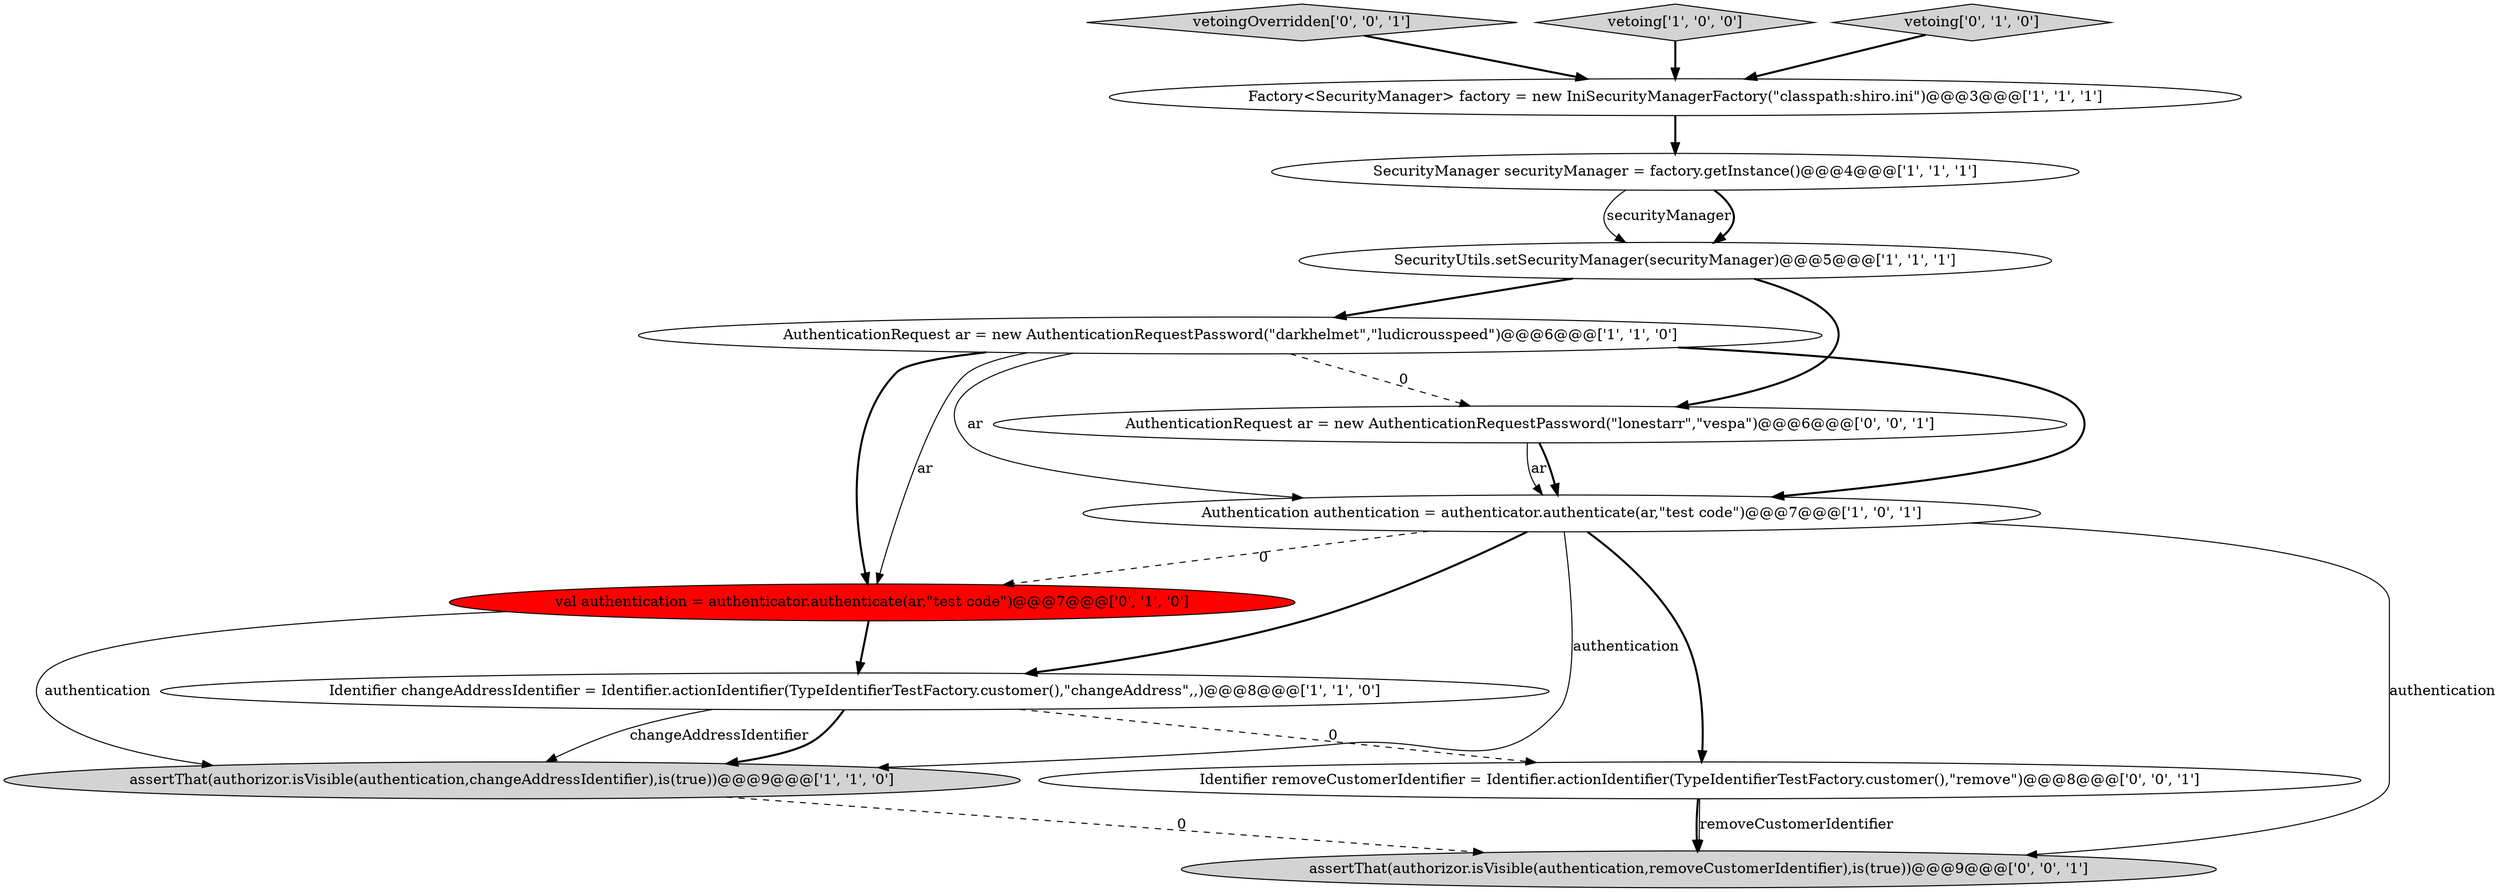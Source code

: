 digraph {
12 [style = filled, label = "vetoingOverridden['0', '0', '1']", fillcolor = lightgray, shape = diamond image = "AAA0AAABBB3BBB"];
13 [style = filled, label = "assertThat(authorizor.isVisible(authentication,removeCustomerIdentifier),is(true))@@@9@@@['0', '0', '1']", fillcolor = lightgray, shape = ellipse image = "AAA0AAABBB3BBB"];
4 [style = filled, label = "assertThat(authorizor.isVisible(authentication,changeAddressIdentifier),is(true))@@@9@@@['1', '1', '0']", fillcolor = lightgray, shape = ellipse image = "AAA0AAABBB1BBB"];
1 [style = filled, label = "Authentication authentication = authenticator.authenticate(ar,\"test code\")@@@7@@@['1', '0', '1']", fillcolor = white, shape = ellipse image = "AAA0AAABBB1BBB"];
0 [style = filled, label = "SecurityManager securityManager = factory.getInstance()@@@4@@@['1', '1', '1']", fillcolor = white, shape = ellipse image = "AAA0AAABBB1BBB"];
3 [style = filled, label = "AuthenticationRequest ar = new AuthenticationRequestPassword(\"darkhelmet\",\"ludicrousspeed\")@@@6@@@['1', '1', '0']", fillcolor = white, shape = ellipse image = "AAA0AAABBB1BBB"];
11 [style = filled, label = "Identifier removeCustomerIdentifier = Identifier.actionIdentifier(TypeIdentifierTestFactory.customer(),\"remove\")@@@8@@@['0', '0', '1']", fillcolor = white, shape = ellipse image = "AAA0AAABBB3BBB"];
5 [style = filled, label = "SecurityUtils.setSecurityManager(securityManager)@@@5@@@['1', '1', '1']", fillcolor = white, shape = ellipse image = "AAA0AAABBB1BBB"];
7 [style = filled, label = "Identifier changeAddressIdentifier = Identifier.actionIdentifier(TypeIdentifierTestFactory.customer(),\"changeAddress\",,)@@@8@@@['1', '1', '0']", fillcolor = white, shape = ellipse image = "AAA0AAABBB1BBB"];
6 [style = filled, label = "Factory<SecurityManager> factory = new IniSecurityManagerFactory(\"classpath:shiro.ini\")@@@3@@@['1', '1', '1']", fillcolor = white, shape = ellipse image = "AAA0AAABBB1BBB"];
8 [style = filled, label = "val authentication = authenticator.authenticate(ar,\"test code\")@@@7@@@['0', '1', '0']", fillcolor = red, shape = ellipse image = "AAA1AAABBB2BBB"];
10 [style = filled, label = "AuthenticationRequest ar = new AuthenticationRequestPassword(\"lonestarr\",\"vespa\")@@@6@@@['0', '0', '1']", fillcolor = white, shape = ellipse image = "AAA0AAABBB3BBB"];
2 [style = filled, label = "vetoing['1', '0', '0']", fillcolor = lightgray, shape = diamond image = "AAA0AAABBB1BBB"];
9 [style = filled, label = "vetoing['0', '1', '0']", fillcolor = lightgray, shape = diamond image = "AAA0AAABBB2BBB"];
5->3 [style = bold, label=""];
5->10 [style = bold, label=""];
3->1 [style = bold, label=""];
3->1 [style = solid, label="ar"];
2->6 [style = bold, label=""];
7->4 [style = solid, label="changeAddressIdentifier"];
7->11 [style = dashed, label="0"];
8->4 [style = solid, label="authentication"];
6->0 [style = bold, label=""];
7->4 [style = bold, label=""];
12->6 [style = bold, label=""];
1->7 [style = bold, label=""];
8->7 [style = bold, label=""];
1->11 [style = bold, label=""];
9->6 [style = bold, label=""];
1->13 [style = solid, label="authentication"];
11->13 [style = solid, label="removeCustomerIdentifier"];
3->8 [style = bold, label=""];
11->13 [style = bold, label=""];
10->1 [style = solid, label="ar"];
0->5 [style = solid, label="securityManager"];
3->8 [style = solid, label="ar"];
1->4 [style = solid, label="authentication"];
1->8 [style = dashed, label="0"];
3->10 [style = dashed, label="0"];
4->13 [style = dashed, label="0"];
10->1 [style = bold, label=""];
0->5 [style = bold, label=""];
}
